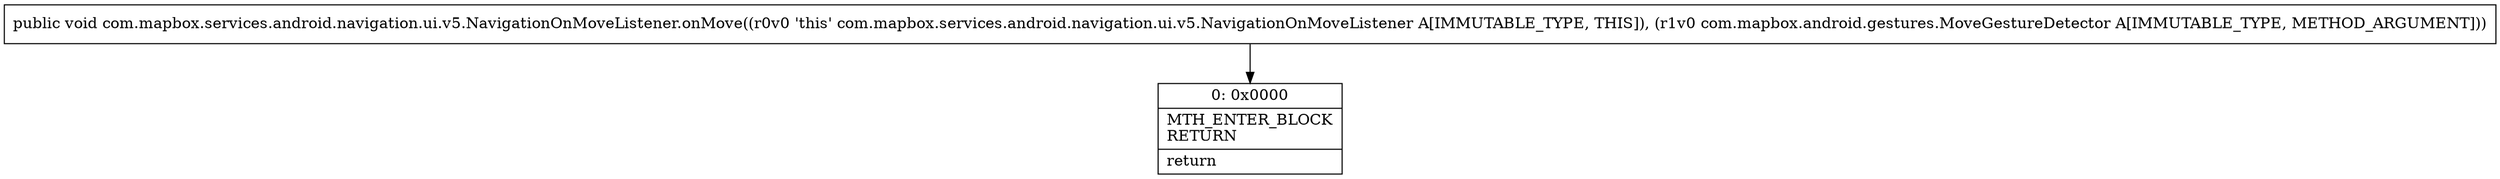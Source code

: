 digraph "CFG forcom.mapbox.services.android.navigation.ui.v5.NavigationOnMoveListener.onMove(Lcom\/mapbox\/android\/gestures\/MoveGestureDetector;)V" {
Node_0 [shape=record,label="{0\:\ 0x0000|MTH_ENTER_BLOCK\lRETURN\l|return\l}"];
MethodNode[shape=record,label="{public void com.mapbox.services.android.navigation.ui.v5.NavigationOnMoveListener.onMove((r0v0 'this' com.mapbox.services.android.navigation.ui.v5.NavigationOnMoveListener A[IMMUTABLE_TYPE, THIS]), (r1v0 com.mapbox.android.gestures.MoveGestureDetector A[IMMUTABLE_TYPE, METHOD_ARGUMENT])) }"];
MethodNode -> Node_0;
}

